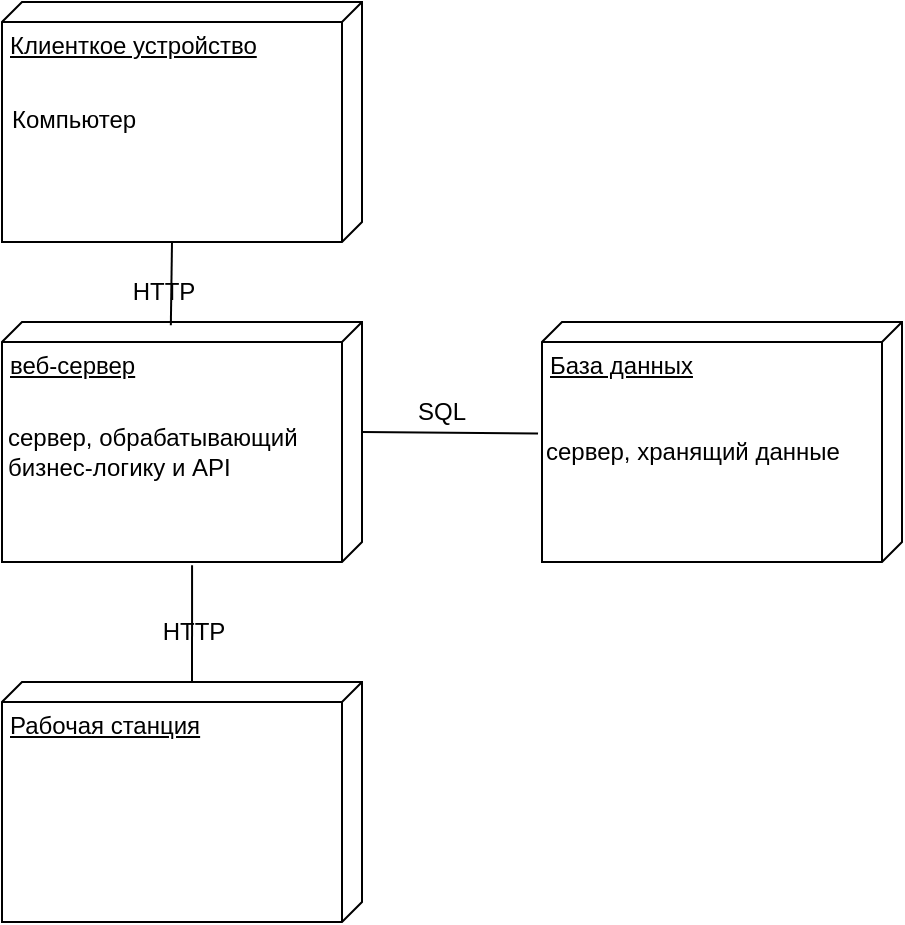 <mxfile version="27.1.1">
  <diagram name="Страница — 1" id="sZtB1Q5057Dz1Q6I5SsG">
    <mxGraphModel dx="2431" dy="1316" grid="1" gridSize="10" guides="1" tooltips="1" connect="1" arrows="1" fold="1" page="1" pageScale="1" pageWidth="827" pageHeight="1169" math="0" shadow="0">
      <root>
        <mxCell id="0" />
        <mxCell id="1" parent="0" />
        <mxCell id="Jur1lE8EiySAiAvcC06m-2" value="Клиенткое устройство" style="verticalAlign=top;align=left;spacingTop=8;spacingLeft=2;spacingRight=12;shape=cube;size=10;direction=south;fontStyle=4;html=1;whiteSpace=wrap;" vertex="1" parent="1">
          <mxGeometry x="170" y="140" width="180" height="120" as="geometry" />
        </mxCell>
        <mxCell id="Jur1lE8EiySAiAvcC06m-3" value="веб-сервер" style="verticalAlign=top;align=left;spacingTop=8;spacingLeft=2;spacingRight=12;shape=cube;size=10;direction=south;fontStyle=4;html=1;whiteSpace=wrap;" vertex="1" parent="1">
          <mxGeometry x="170" y="300" width="180" height="120" as="geometry" />
        </mxCell>
        <mxCell id="Jur1lE8EiySAiAvcC06m-4" value="База данных" style="verticalAlign=top;align=left;spacingTop=8;spacingLeft=2;spacingRight=12;shape=cube;size=10;direction=south;fontStyle=4;html=1;whiteSpace=wrap;" vertex="1" parent="1">
          <mxGeometry x="440" y="300" width="180" height="120" as="geometry" />
        </mxCell>
        <mxCell id="Jur1lE8EiySAiAvcC06m-5" value="Рабочая станция" style="verticalAlign=top;align=left;spacingTop=8;spacingLeft=2;spacingRight=12;shape=cube;size=10;direction=south;fontStyle=4;html=1;whiteSpace=wrap;" vertex="1" parent="1">
          <mxGeometry x="170" y="480" width="180" height="120" as="geometry" />
        </mxCell>
        <mxCell id="Jur1lE8EiySAiAvcC06m-8" value="" style="endArrow=none;html=1;rounded=0;entryX=0;entryY=0;entryDx=120;entryDy=95;entryPerimeter=0;exitX=0.014;exitY=0.531;exitDx=0;exitDy=0;exitPerimeter=0;" edge="1" parent="1" source="Jur1lE8EiySAiAvcC06m-3" target="Jur1lE8EiySAiAvcC06m-2">
          <mxGeometry width="50" height="50" relative="1" as="geometry">
            <mxPoint x="100" y="350" as="sourcePoint" />
            <mxPoint x="150" y="300" as="targetPoint" />
          </mxGeometry>
        </mxCell>
        <mxCell id="Jur1lE8EiySAiAvcC06m-9" value="" style="endArrow=none;html=1;rounded=0;entryX=1.014;entryY=0.472;entryDx=0;entryDy=0;entryPerimeter=0;exitX=0;exitY=0;exitDx=0;exitDy=85;exitPerimeter=0;" edge="1" parent="1" source="Jur1lE8EiySAiAvcC06m-5" target="Jur1lE8EiySAiAvcC06m-3">
          <mxGeometry width="50" height="50" relative="1" as="geometry">
            <mxPoint x="320" y="392" as="sourcePoint" />
            <mxPoint x="321" y="350" as="targetPoint" />
          </mxGeometry>
        </mxCell>
        <mxCell id="Jur1lE8EiySAiAvcC06m-11" value="" style="endArrow=none;html=1;rounded=0;entryX=0;entryY=0;entryDx=55;entryDy=0;entryPerimeter=0;exitX=0.465;exitY=1.011;exitDx=0;exitDy=0;exitPerimeter=0;" edge="1" parent="1" source="Jur1lE8EiySAiAvcC06m-4" target="Jur1lE8EiySAiAvcC06m-3">
          <mxGeometry width="50" height="50" relative="1" as="geometry">
            <mxPoint x="540" y="560" as="sourcePoint" />
            <mxPoint x="450" y="550" as="targetPoint" />
            <Array as="points" />
          </mxGeometry>
        </mxCell>
        <mxCell id="Jur1lE8EiySAiAvcC06m-12" value="Компьютер" style="text;html=1;align=center;verticalAlign=middle;whiteSpace=wrap;rounded=0;" vertex="1" parent="1">
          <mxGeometry x="176" y="184" width="60" height="30" as="geometry" />
        </mxCell>
        <mxCell id="Jur1lE8EiySAiAvcC06m-13" value="&lt;div align=&quot;left&quot;&gt;сервер, обрабатывающий бизнес-логику и API&lt;/div&gt;" style="text;html=1;align=left;verticalAlign=middle;whiteSpace=wrap;rounded=0;" vertex="1" parent="1">
          <mxGeometry x="171" y="350" width="160" height="30" as="geometry" />
        </mxCell>
        <mxCell id="Jur1lE8EiySAiAvcC06m-14" value="&lt;div align=&quot;left&quot;&gt;сервер, хранящий данные&lt;/div&gt;" style="text;html=1;align=left;verticalAlign=middle;whiteSpace=wrap;rounded=0;" vertex="1" parent="1">
          <mxGeometry x="440" y="350" width="160" height="30" as="geometry" />
        </mxCell>
        <mxCell id="Jur1lE8EiySAiAvcC06m-15" value="HTTP" style="text;html=1;align=center;verticalAlign=middle;whiteSpace=wrap;rounded=0;" vertex="1" parent="1">
          <mxGeometry x="221" y="270" width="60" height="30" as="geometry" />
        </mxCell>
        <mxCell id="Jur1lE8EiySAiAvcC06m-16" value="HTTP" style="text;html=1;align=center;verticalAlign=middle;whiteSpace=wrap;rounded=0;" vertex="1" parent="1">
          <mxGeometry x="236" y="440" width="60" height="30" as="geometry" />
        </mxCell>
        <mxCell id="Jur1lE8EiySAiAvcC06m-17" value="SQL" style="text;html=1;align=center;verticalAlign=middle;whiteSpace=wrap;rounded=0;" vertex="1" parent="1">
          <mxGeometry x="360" y="330" width="60" height="30" as="geometry" />
        </mxCell>
      </root>
    </mxGraphModel>
  </diagram>
</mxfile>
